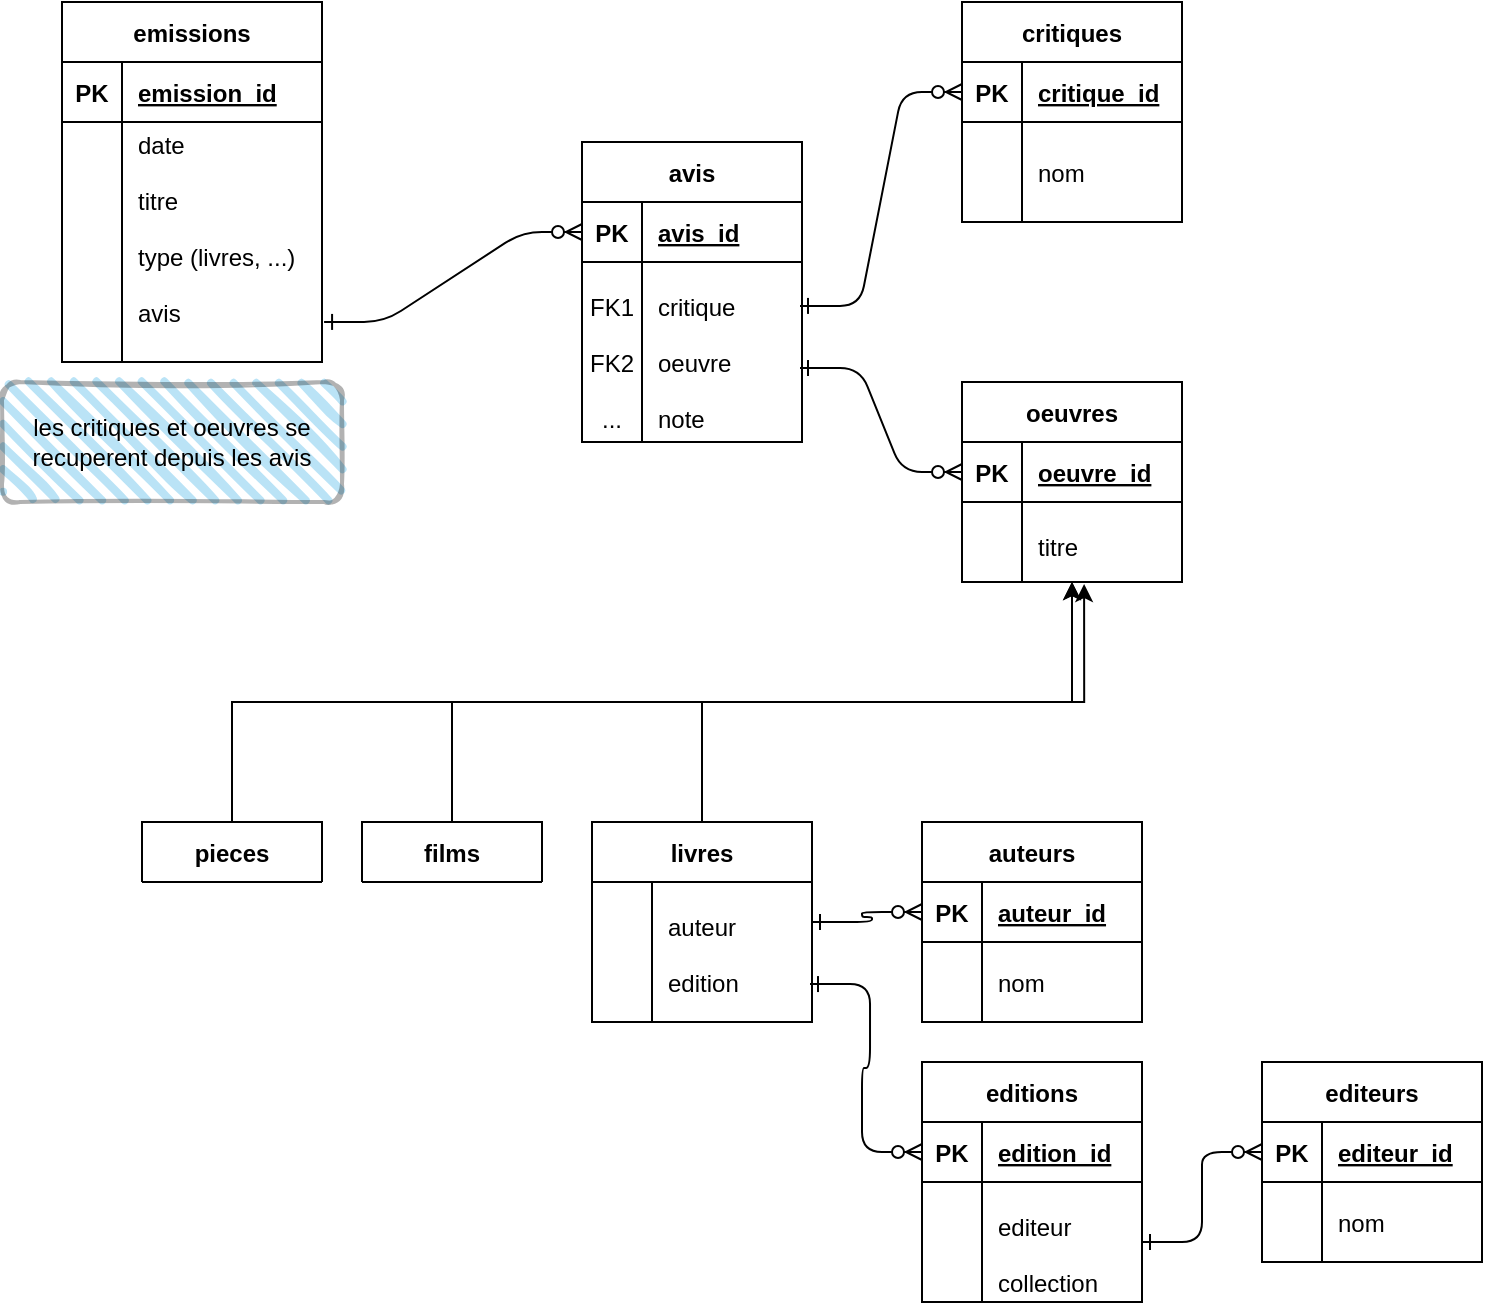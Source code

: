 <mxfile version="26.0.3">
  <diagram id="R2lEEEUBdFMjLlhIrx00" name="Page-1">
    <mxGraphModel dx="1415" dy="889" grid="1" gridSize="10" guides="1" tooltips="1" connect="1" arrows="1" fold="1" page="1" pageScale="1" pageWidth="850" pageHeight="1100" math="0" shadow="0" extFonts="Permanent Marker^https://fonts.googleapis.com/css?family=Permanent+Marker">
      <root>
        <mxCell id="0" />
        <mxCell id="1" parent="0" />
        <mxCell id="pBmC4cjrBXADn1-BzcK7-1" value="emissions" style="shape=table;startSize=30;container=1;collapsible=1;childLayout=tableLayout;fixedRows=1;rowLines=0;fontStyle=1;align=center;resizeLast=1;" vertex="1" parent="1">
          <mxGeometry x="50" y="370" width="130" height="180" as="geometry">
            <mxRectangle x="140" y="500" width="90" height="30" as="alternateBounds" />
          </mxGeometry>
        </mxCell>
        <mxCell id="pBmC4cjrBXADn1-BzcK7-2" value="" style="shape=partialRectangle;collapsible=0;dropTarget=0;pointerEvents=0;fillColor=none;points=[[0,0.5],[1,0.5]];portConstraint=eastwest;top=0;left=0;right=0;bottom=1;" vertex="1" parent="pBmC4cjrBXADn1-BzcK7-1">
          <mxGeometry y="30" width="130" height="30" as="geometry" />
        </mxCell>
        <mxCell id="pBmC4cjrBXADn1-BzcK7-3" value="PK" style="shape=partialRectangle;overflow=hidden;connectable=0;fillColor=none;top=0;left=0;bottom=0;right=0;fontStyle=1;" vertex="1" parent="pBmC4cjrBXADn1-BzcK7-2">
          <mxGeometry width="30" height="30" as="geometry">
            <mxRectangle width="30" height="30" as="alternateBounds" />
          </mxGeometry>
        </mxCell>
        <mxCell id="pBmC4cjrBXADn1-BzcK7-4" value="emission_id" style="shape=partialRectangle;overflow=hidden;connectable=0;fillColor=none;top=0;left=0;bottom=0;right=0;align=left;spacingLeft=6;fontStyle=5;" vertex="1" parent="pBmC4cjrBXADn1-BzcK7-2">
          <mxGeometry x="30" width="100" height="30" as="geometry">
            <mxRectangle width="100" height="30" as="alternateBounds" />
          </mxGeometry>
        </mxCell>
        <mxCell id="pBmC4cjrBXADn1-BzcK7-5" value="" style="shape=partialRectangle;collapsible=0;dropTarget=0;pointerEvents=0;fillColor=none;points=[[0,0.5],[1,0.5]];portConstraint=eastwest;top=0;left=0;right=0;bottom=0;" vertex="1" parent="pBmC4cjrBXADn1-BzcK7-1">
          <mxGeometry y="60" width="130" height="120" as="geometry" />
        </mxCell>
        <mxCell id="pBmC4cjrBXADn1-BzcK7-6" value="" style="shape=partialRectangle;overflow=hidden;connectable=0;fillColor=none;top=0;left=0;bottom=0;right=0;" vertex="1" parent="pBmC4cjrBXADn1-BzcK7-5">
          <mxGeometry width="30" height="120" as="geometry">
            <mxRectangle width="30" height="120" as="alternateBounds" />
          </mxGeometry>
        </mxCell>
        <mxCell id="pBmC4cjrBXADn1-BzcK7-7" value="date&#xa;&#xa;titre&#xa;&#xa;type (livres, ...)&#xa;&#xa;avis&#xa;" style="shape=partialRectangle;overflow=hidden;connectable=0;fillColor=none;top=0;left=0;bottom=0;right=0;align=left;spacingLeft=6;" vertex="1" parent="pBmC4cjrBXADn1-BzcK7-5">
          <mxGeometry x="30" width="100" height="120" as="geometry">
            <mxRectangle width="100" height="120" as="alternateBounds" />
          </mxGeometry>
        </mxCell>
        <mxCell id="pBmC4cjrBXADn1-BzcK7-8" value="oeuvres" style="shape=table;startSize=30;container=1;collapsible=1;childLayout=tableLayout;fixedRows=1;rowLines=0;fontStyle=1;align=center;resizeLast=1;" vertex="1" parent="1">
          <mxGeometry x="500" y="560" width="110" height="100" as="geometry">
            <mxRectangle x="140" y="500" width="90" height="30" as="alternateBounds" />
          </mxGeometry>
        </mxCell>
        <mxCell id="pBmC4cjrBXADn1-BzcK7-9" value="" style="shape=partialRectangle;collapsible=0;dropTarget=0;pointerEvents=0;fillColor=none;points=[[0,0.5],[1,0.5]];portConstraint=eastwest;top=0;left=0;right=0;bottom=1;" vertex="1" parent="pBmC4cjrBXADn1-BzcK7-8">
          <mxGeometry y="30" width="110" height="30" as="geometry" />
        </mxCell>
        <mxCell id="pBmC4cjrBXADn1-BzcK7-10" value="PK" style="shape=partialRectangle;overflow=hidden;connectable=0;fillColor=none;top=0;left=0;bottom=0;right=0;fontStyle=1;" vertex="1" parent="pBmC4cjrBXADn1-BzcK7-9">
          <mxGeometry width="30" height="30" as="geometry">
            <mxRectangle width="30" height="30" as="alternateBounds" />
          </mxGeometry>
        </mxCell>
        <mxCell id="pBmC4cjrBXADn1-BzcK7-11" value="oeuvre_id" style="shape=partialRectangle;overflow=hidden;connectable=0;fillColor=none;top=0;left=0;bottom=0;right=0;align=left;spacingLeft=6;fontStyle=5;" vertex="1" parent="pBmC4cjrBXADn1-BzcK7-9">
          <mxGeometry x="30" width="80" height="30" as="geometry">
            <mxRectangle width="80" height="30" as="alternateBounds" />
          </mxGeometry>
        </mxCell>
        <mxCell id="pBmC4cjrBXADn1-BzcK7-12" value="" style="shape=partialRectangle;collapsible=0;dropTarget=0;pointerEvents=0;fillColor=none;points=[[0,0.5],[1,0.5]];portConstraint=eastwest;top=0;left=0;right=0;bottom=0;" vertex="1" parent="pBmC4cjrBXADn1-BzcK7-8">
          <mxGeometry y="60" width="110" height="40" as="geometry" />
        </mxCell>
        <mxCell id="pBmC4cjrBXADn1-BzcK7-13" value="" style="shape=partialRectangle;overflow=hidden;connectable=0;fillColor=none;top=0;left=0;bottom=0;right=0;" vertex="1" parent="pBmC4cjrBXADn1-BzcK7-12">
          <mxGeometry width="30" height="40" as="geometry">
            <mxRectangle width="30" height="40" as="alternateBounds" />
          </mxGeometry>
        </mxCell>
        <mxCell id="pBmC4cjrBXADn1-BzcK7-14" value="&#xa;titre&#xa;&#xa;&#xa;" style="shape=partialRectangle;overflow=hidden;connectable=0;fillColor=none;top=0;left=0;bottom=0;right=0;align=left;spacingLeft=6;" vertex="1" parent="pBmC4cjrBXADn1-BzcK7-12">
          <mxGeometry x="30" width="80" height="40" as="geometry">
            <mxRectangle width="80" height="40" as="alternateBounds" />
          </mxGeometry>
        </mxCell>
        <mxCell id="pBmC4cjrBXADn1-BzcK7-18" value="critiques" style="shape=table;startSize=30;container=1;collapsible=1;childLayout=tableLayout;fixedRows=1;rowLines=0;fontStyle=1;align=center;resizeLast=1;" vertex="1" parent="1">
          <mxGeometry x="500" y="370" width="110" height="110" as="geometry">
            <mxRectangle x="140" y="500" width="90" height="30" as="alternateBounds" />
          </mxGeometry>
        </mxCell>
        <mxCell id="pBmC4cjrBXADn1-BzcK7-19" value="" style="shape=partialRectangle;collapsible=0;dropTarget=0;pointerEvents=0;fillColor=none;points=[[0,0.5],[1,0.5]];portConstraint=eastwest;top=0;left=0;right=0;bottom=1;" vertex="1" parent="pBmC4cjrBXADn1-BzcK7-18">
          <mxGeometry y="30" width="110" height="30" as="geometry" />
        </mxCell>
        <mxCell id="pBmC4cjrBXADn1-BzcK7-20" value="PK" style="shape=partialRectangle;overflow=hidden;connectable=0;fillColor=none;top=0;left=0;bottom=0;right=0;fontStyle=1;" vertex="1" parent="pBmC4cjrBXADn1-BzcK7-19">
          <mxGeometry width="30" height="30" as="geometry">
            <mxRectangle width="30" height="30" as="alternateBounds" />
          </mxGeometry>
        </mxCell>
        <mxCell id="pBmC4cjrBXADn1-BzcK7-21" value="critique_id" style="shape=partialRectangle;overflow=hidden;connectable=0;fillColor=none;top=0;left=0;bottom=0;right=0;align=left;spacingLeft=6;fontStyle=5;" vertex="1" parent="pBmC4cjrBXADn1-BzcK7-19">
          <mxGeometry x="30" width="80" height="30" as="geometry">
            <mxRectangle width="80" height="30" as="alternateBounds" />
          </mxGeometry>
        </mxCell>
        <mxCell id="pBmC4cjrBXADn1-BzcK7-22" value="" style="shape=partialRectangle;collapsible=0;dropTarget=0;pointerEvents=0;fillColor=none;points=[[0,0.5],[1,0.5]];portConstraint=eastwest;top=0;left=0;right=0;bottom=0;" vertex="1" parent="pBmC4cjrBXADn1-BzcK7-18">
          <mxGeometry y="60" width="110" height="50" as="geometry" />
        </mxCell>
        <mxCell id="pBmC4cjrBXADn1-BzcK7-23" value="" style="shape=partialRectangle;overflow=hidden;connectable=0;fillColor=none;top=0;left=0;bottom=0;right=0;" vertex="1" parent="pBmC4cjrBXADn1-BzcK7-22">
          <mxGeometry width="30" height="50" as="geometry">
            <mxRectangle width="30" height="50" as="alternateBounds" />
          </mxGeometry>
        </mxCell>
        <mxCell id="pBmC4cjrBXADn1-BzcK7-24" value="&#xa;nom&#xa;" style="shape=partialRectangle;overflow=hidden;connectable=0;fillColor=none;top=0;left=0;bottom=0;right=0;align=left;spacingLeft=6;" vertex="1" parent="pBmC4cjrBXADn1-BzcK7-22">
          <mxGeometry x="30" width="80" height="50" as="geometry">
            <mxRectangle width="80" height="50" as="alternateBounds" />
          </mxGeometry>
        </mxCell>
        <mxCell id="pBmC4cjrBXADn1-BzcK7-90" style="edgeStyle=orthogonalEdgeStyle;rounded=0;orthogonalLoop=1;jettySize=auto;html=1;entryX=0.5;entryY=1;entryDx=0;entryDy=0;exitX=0.5;exitY=0;exitDx=0;exitDy=0;" edge="1" parent="1" source="pBmC4cjrBXADn1-BzcK7-26" target="pBmC4cjrBXADn1-BzcK7-8">
          <mxGeometry relative="1" as="geometry">
            <mxPoint x="320" y="710" as="targetPoint" />
          </mxGeometry>
        </mxCell>
        <mxCell id="pBmC4cjrBXADn1-BzcK7-26" value="livres" style="shape=table;startSize=30;container=1;collapsible=1;childLayout=tableLayout;fixedRows=1;rowLines=0;fontStyle=1;align=center;resizeLast=1;" vertex="1" parent="1">
          <mxGeometry x="315" y="780" width="110" height="100" as="geometry">
            <mxRectangle x="140" y="500" width="90" height="30" as="alternateBounds" />
          </mxGeometry>
        </mxCell>
        <mxCell id="pBmC4cjrBXADn1-BzcK7-30" value="" style="shape=partialRectangle;collapsible=0;dropTarget=0;pointerEvents=0;fillColor=none;points=[[0,0.5],[1,0.5]];portConstraint=eastwest;top=0;left=0;right=0;bottom=0;" vertex="1" parent="pBmC4cjrBXADn1-BzcK7-26">
          <mxGeometry y="30" width="110" height="70" as="geometry" />
        </mxCell>
        <mxCell id="pBmC4cjrBXADn1-BzcK7-31" value="" style="shape=partialRectangle;overflow=hidden;connectable=0;fillColor=none;top=0;left=0;bottom=0;right=0;" vertex="1" parent="pBmC4cjrBXADn1-BzcK7-30">
          <mxGeometry width="30" height="70" as="geometry">
            <mxRectangle width="30" height="70" as="alternateBounds" />
          </mxGeometry>
        </mxCell>
        <mxCell id="pBmC4cjrBXADn1-BzcK7-32" value="&#xa;auteur&#xa;&#xa;edition&#xa;" style="shape=partialRectangle;overflow=hidden;connectable=0;fillColor=none;top=0;left=0;bottom=0;right=0;align=left;spacingLeft=6;" vertex="1" parent="pBmC4cjrBXADn1-BzcK7-30">
          <mxGeometry x="30" width="80" height="70" as="geometry">
            <mxRectangle width="80" height="70" as="alternateBounds" />
          </mxGeometry>
        </mxCell>
        <mxCell id="pBmC4cjrBXADn1-BzcK7-89" style="edgeStyle=orthogonalEdgeStyle;rounded=0;orthogonalLoop=1;jettySize=auto;html=1;exitX=0.5;exitY=0;exitDx=0;exitDy=0;entryX=0.5;entryY=1;entryDx=0;entryDy=0;" edge="1" parent="1" source="pBmC4cjrBXADn1-BzcK7-33" target="pBmC4cjrBXADn1-BzcK7-8">
          <mxGeometry relative="1" as="geometry">
            <mxPoint x="630" y="700" as="targetPoint" />
          </mxGeometry>
        </mxCell>
        <mxCell id="pBmC4cjrBXADn1-BzcK7-33" value="films" style="shape=table;startSize=30;container=1;collapsible=1;childLayout=tableLayout;fixedRows=1;rowLines=0;fontStyle=1;align=center;resizeLast=1;" vertex="1" collapsed="1" parent="1">
          <mxGeometry x="200" y="780" width="90" height="30" as="geometry">
            <mxRectangle x="150" y="710" width="140" height="100" as="alternateBounds" />
          </mxGeometry>
        </mxCell>
        <mxCell id="pBmC4cjrBXADn1-BzcK7-34" value="" style="shape=partialRectangle;collapsible=0;dropTarget=0;pointerEvents=0;fillColor=none;points=[[0,0.5],[1,0.5]];portConstraint=eastwest;top=0;left=0;right=0;bottom=0;" vertex="1" parent="pBmC4cjrBXADn1-BzcK7-33">
          <mxGeometry y="30" width="140" height="70" as="geometry" />
        </mxCell>
        <mxCell id="pBmC4cjrBXADn1-BzcK7-35" value="" style="shape=partialRectangle;overflow=hidden;connectable=0;fillColor=none;top=0;left=0;bottom=0;right=0;" vertex="1" parent="pBmC4cjrBXADn1-BzcK7-34">
          <mxGeometry width="30" height="70" as="geometry">
            <mxRectangle width="30" height="70" as="alternateBounds" />
          </mxGeometry>
        </mxCell>
        <mxCell id="pBmC4cjrBXADn1-BzcK7-36" value="&#xa;metteur en scene&#xa;&#xa;acteurs&#xa;" style="shape=partialRectangle;overflow=hidden;connectable=0;fillColor=none;top=0;left=0;bottom=0;right=0;align=left;spacingLeft=6;" vertex="1" parent="pBmC4cjrBXADn1-BzcK7-34">
          <mxGeometry x="30" width="110" height="70" as="geometry">
            <mxRectangle width="110" height="70" as="alternateBounds" />
          </mxGeometry>
        </mxCell>
        <mxCell id="pBmC4cjrBXADn1-BzcK7-37" value="pieces" style="shape=table;startSize=30;container=1;collapsible=1;childLayout=tableLayout;fixedRows=1;rowLines=0;fontStyle=1;align=center;resizeLast=1;" vertex="1" collapsed="1" parent="1">
          <mxGeometry x="90" y="780" width="90" height="30" as="geometry">
            <mxRectangle x="-10" y="710" width="140" height="100" as="alternateBounds" />
          </mxGeometry>
        </mxCell>
        <mxCell id="pBmC4cjrBXADn1-BzcK7-38" value="" style="shape=partialRectangle;collapsible=0;dropTarget=0;pointerEvents=0;fillColor=none;points=[[0,0.5],[1,0.5]];portConstraint=eastwest;top=0;left=0;right=0;bottom=0;" vertex="1" parent="pBmC4cjrBXADn1-BzcK7-37">
          <mxGeometry y="30" width="140" height="70" as="geometry" />
        </mxCell>
        <mxCell id="pBmC4cjrBXADn1-BzcK7-39" value="" style="shape=partialRectangle;overflow=hidden;connectable=0;fillColor=none;top=0;left=0;bottom=0;right=0;" vertex="1" parent="pBmC4cjrBXADn1-BzcK7-38">
          <mxGeometry width="30" height="70" as="geometry">
            <mxRectangle width="30" height="70" as="alternateBounds" />
          </mxGeometry>
        </mxCell>
        <mxCell id="pBmC4cjrBXADn1-BzcK7-40" value="&#xa;metteur en scene&#xa;&#xa;acteurs&#xa;" style="shape=partialRectangle;overflow=hidden;connectable=0;fillColor=none;top=0;left=0;bottom=0;right=0;align=left;spacingLeft=6;" vertex="1" parent="pBmC4cjrBXADn1-BzcK7-38">
          <mxGeometry x="30" width="110" height="70" as="geometry">
            <mxRectangle width="110" height="70" as="alternateBounds" />
          </mxGeometry>
        </mxCell>
        <mxCell id="pBmC4cjrBXADn1-BzcK7-48" value="auteurs" style="shape=table;startSize=30;container=1;collapsible=1;childLayout=tableLayout;fixedRows=1;rowLines=0;fontStyle=1;align=center;resizeLast=1;" vertex="1" parent="1">
          <mxGeometry x="480" y="780" width="110" height="100" as="geometry">
            <mxRectangle x="140" y="500" width="90" height="30" as="alternateBounds" />
          </mxGeometry>
        </mxCell>
        <mxCell id="pBmC4cjrBXADn1-BzcK7-49" value="" style="shape=partialRectangle;collapsible=0;dropTarget=0;pointerEvents=0;fillColor=none;points=[[0,0.5],[1,0.5]];portConstraint=eastwest;top=0;left=0;right=0;bottom=1;" vertex="1" parent="pBmC4cjrBXADn1-BzcK7-48">
          <mxGeometry y="30" width="110" height="30" as="geometry" />
        </mxCell>
        <mxCell id="pBmC4cjrBXADn1-BzcK7-50" value="PK" style="shape=partialRectangle;overflow=hidden;connectable=0;fillColor=none;top=0;left=0;bottom=0;right=0;fontStyle=1;" vertex="1" parent="pBmC4cjrBXADn1-BzcK7-49">
          <mxGeometry width="30" height="30" as="geometry">
            <mxRectangle width="30" height="30" as="alternateBounds" />
          </mxGeometry>
        </mxCell>
        <mxCell id="pBmC4cjrBXADn1-BzcK7-51" value="auteur_id" style="shape=partialRectangle;overflow=hidden;connectable=0;fillColor=none;top=0;left=0;bottom=0;right=0;align=left;spacingLeft=6;fontStyle=5;" vertex="1" parent="pBmC4cjrBXADn1-BzcK7-49">
          <mxGeometry x="30" width="80" height="30" as="geometry">
            <mxRectangle width="80" height="30" as="alternateBounds" />
          </mxGeometry>
        </mxCell>
        <mxCell id="pBmC4cjrBXADn1-BzcK7-52" value="" style="shape=partialRectangle;collapsible=0;dropTarget=0;pointerEvents=0;fillColor=none;points=[[0,0.5],[1,0.5]];portConstraint=eastwest;top=0;left=0;right=0;bottom=0;" vertex="1" parent="pBmC4cjrBXADn1-BzcK7-48">
          <mxGeometry y="60" width="110" height="40" as="geometry" />
        </mxCell>
        <mxCell id="pBmC4cjrBXADn1-BzcK7-53" value="" style="shape=partialRectangle;overflow=hidden;connectable=0;fillColor=none;top=0;left=0;bottom=0;right=0;" vertex="1" parent="pBmC4cjrBXADn1-BzcK7-52">
          <mxGeometry width="30" height="40" as="geometry">
            <mxRectangle width="30" height="40" as="alternateBounds" />
          </mxGeometry>
        </mxCell>
        <mxCell id="pBmC4cjrBXADn1-BzcK7-54" value="nom" style="shape=partialRectangle;overflow=hidden;connectable=0;fillColor=none;top=0;left=0;bottom=0;right=0;align=left;spacingLeft=6;" vertex="1" parent="pBmC4cjrBXADn1-BzcK7-52">
          <mxGeometry x="30" width="80" height="40" as="geometry">
            <mxRectangle width="80" height="40" as="alternateBounds" />
          </mxGeometry>
        </mxCell>
        <mxCell id="pBmC4cjrBXADn1-BzcK7-55" value="editeurs" style="shape=table;startSize=30;container=1;collapsible=1;childLayout=tableLayout;fixedRows=1;rowLines=0;fontStyle=1;align=center;resizeLast=1;" vertex="1" parent="1">
          <mxGeometry x="650" y="900" width="110" height="100" as="geometry">
            <mxRectangle x="140" y="500" width="90" height="30" as="alternateBounds" />
          </mxGeometry>
        </mxCell>
        <mxCell id="pBmC4cjrBXADn1-BzcK7-56" value="" style="shape=partialRectangle;collapsible=0;dropTarget=0;pointerEvents=0;fillColor=none;points=[[0,0.5],[1,0.5]];portConstraint=eastwest;top=0;left=0;right=0;bottom=1;" vertex="1" parent="pBmC4cjrBXADn1-BzcK7-55">
          <mxGeometry y="30" width="110" height="30" as="geometry" />
        </mxCell>
        <mxCell id="pBmC4cjrBXADn1-BzcK7-57" value="PK" style="shape=partialRectangle;overflow=hidden;connectable=0;fillColor=none;top=0;left=0;bottom=0;right=0;fontStyle=1;" vertex="1" parent="pBmC4cjrBXADn1-BzcK7-56">
          <mxGeometry width="30" height="30" as="geometry">
            <mxRectangle width="30" height="30" as="alternateBounds" />
          </mxGeometry>
        </mxCell>
        <mxCell id="pBmC4cjrBXADn1-BzcK7-58" value="editeur_id" style="shape=partialRectangle;overflow=hidden;connectable=0;fillColor=none;top=0;left=0;bottom=0;right=0;align=left;spacingLeft=6;fontStyle=5;" vertex="1" parent="pBmC4cjrBXADn1-BzcK7-56">
          <mxGeometry x="30" width="80" height="30" as="geometry">
            <mxRectangle width="80" height="30" as="alternateBounds" />
          </mxGeometry>
        </mxCell>
        <mxCell id="pBmC4cjrBXADn1-BzcK7-59" value="" style="shape=partialRectangle;collapsible=0;dropTarget=0;pointerEvents=0;fillColor=none;points=[[0,0.5],[1,0.5]];portConstraint=eastwest;top=0;left=0;right=0;bottom=0;" vertex="1" parent="pBmC4cjrBXADn1-BzcK7-55">
          <mxGeometry y="60" width="110" height="40" as="geometry" />
        </mxCell>
        <mxCell id="pBmC4cjrBXADn1-BzcK7-60" value="" style="shape=partialRectangle;overflow=hidden;connectable=0;fillColor=none;top=0;left=0;bottom=0;right=0;" vertex="1" parent="pBmC4cjrBXADn1-BzcK7-59">
          <mxGeometry width="30" height="40" as="geometry">
            <mxRectangle width="30" height="40" as="alternateBounds" />
          </mxGeometry>
        </mxCell>
        <mxCell id="pBmC4cjrBXADn1-BzcK7-61" value="nom" style="shape=partialRectangle;overflow=hidden;connectable=0;fillColor=none;top=0;left=0;bottom=0;right=0;align=left;spacingLeft=6;" vertex="1" parent="pBmC4cjrBXADn1-BzcK7-59">
          <mxGeometry x="30" width="80" height="40" as="geometry">
            <mxRectangle width="80" height="40" as="alternateBounds" />
          </mxGeometry>
        </mxCell>
        <mxCell id="pBmC4cjrBXADn1-BzcK7-62" value="editions" style="shape=table;startSize=30;container=1;collapsible=1;childLayout=tableLayout;fixedRows=1;rowLines=0;fontStyle=1;align=center;resizeLast=1;" vertex="1" parent="1">
          <mxGeometry x="480" y="900" width="110" height="120" as="geometry">
            <mxRectangle x="140" y="500" width="90" height="30" as="alternateBounds" />
          </mxGeometry>
        </mxCell>
        <mxCell id="pBmC4cjrBXADn1-BzcK7-63" value="" style="shape=partialRectangle;collapsible=0;dropTarget=0;pointerEvents=0;fillColor=none;points=[[0,0.5],[1,0.5]];portConstraint=eastwest;top=0;left=0;right=0;bottom=1;" vertex="1" parent="pBmC4cjrBXADn1-BzcK7-62">
          <mxGeometry y="30" width="110" height="30" as="geometry" />
        </mxCell>
        <mxCell id="pBmC4cjrBXADn1-BzcK7-64" value="PK" style="shape=partialRectangle;overflow=hidden;connectable=0;fillColor=none;top=0;left=0;bottom=0;right=0;fontStyle=1;" vertex="1" parent="pBmC4cjrBXADn1-BzcK7-63">
          <mxGeometry width="30" height="30" as="geometry">
            <mxRectangle width="30" height="30" as="alternateBounds" />
          </mxGeometry>
        </mxCell>
        <mxCell id="pBmC4cjrBXADn1-BzcK7-65" value="edition_id" style="shape=partialRectangle;overflow=hidden;connectable=0;fillColor=none;top=0;left=0;bottom=0;right=0;align=left;spacingLeft=6;fontStyle=5;" vertex="1" parent="pBmC4cjrBXADn1-BzcK7-63">
          <mxGeometry x="30" width="80" height="30" as="geometry">
            <mxRectangle width="80" height="30" as="alternateBounds" />
          </mxGeometry>
        </mxCell>
        <mxCell id="pBmC4cjrBXADn1-BzcK7-66" value="" style="shape=partialRectangle;collapsible=0;dropTarget=0;pointerEvents=0;fillColor=none;points=[[0,0.5],[1,0.5]];portConstraint=eastwest;top=0;left=0;right=0;bottom=0;" vertex="1" parent="pBmC4cjrBXADn1-BzcK7-62">
          <mxGeometry y="60" width="110" height="60" as="geometry" />
        </mxCell>
        <mxCell id="pBmC4cjrBXADn1-BzcK7-67" value="" style="shape=partialRectangle;overflow=hidden;connectable=0;fillColor=none;top=0;left=0;bottom=0;right=0;" vertex="1" parent="pBmC4cjrBXADn1-BzcK7-66">
          <mxGeometry width="30" height="60" as="geometry">
            <mxRectangle width="30" height="60" as="alternateBounds" />
          </mxGeometry>
        </mxCell>
        <mxCell id="pBmC4cjrBXADn1-BzcK7-68" value="&#xa;editeur&#xa;&#xa;collection&#xa;" style="shape=partialRectangle;overflow=hidden;connectable=0;fillColor=none;top=0;left=0;bottom=0;right=0;align=left;spacingLeft=6;" vertex="1" parent="pBmC4cjrBXADn1-BzcK7-66">
          <mxGeometry x="30" width="80" height="60" as="geometry">
            <mxRectangle width="80" height="60" as="alternateBounds" />
          </mxGeometry>
        </mxCell>
        <mxCell id="pBmC4cjrBXADn1-BzcK7-69" value="" style="edgeStyle=entityRelationEdgeStyle;endArrow=ERzeroToMany;startArrow=ERone;endFill=1;startFill=0;exitX=1;exitY=0.5;exitDx=0;exitDy=0;entryX=0;entryY=0.5;entryDx=0;entryDy=0;" edge="1" parent="1" source="pBmC4cjrBXADn1-BzcK7-26" target="pBmC4cjrBXADn1-BzcK7-49">
          <mxGeometry width="100" height="100" relative="1" as="geometry">
            <mxPoint x="535.5" y="715" as="sourcePoint" />
            <mxPoint x="614.5" y="660" as="targetPoint" />
          </mxGeometry>
        </mxCell>
        <mxCell id="pBmC4cjrBXADn1-BzcK7-70" value="" style="edgeStyle=entityRelationEdgeStyle;endArrow=ERzeroToMany;startArrow=ERone;endFill=1;startFill=0;exitX=0.991;exitY=0.729;exitDx=0;exitDy=0;entryX=0;entryY=0.5;entryDx=0;entryDy=0;exitPerimeter=0;" edge="1" parent="1" source="pBmC4cjrBXADn1-BzcK7-30" target="pBmC4cjrBXADn1-BzcK7-63">
          <mxGeometry width="100" height="100" relative="1" as="geometry">
            <mxPoint x="435" y="840" as="sourcePoint" />
            <mxPoint x="490" y="835" as="targetPoint" />
          </mxGeometry>
        </mxCell>
        <mxCell id="pBmC4cjrBXADn1-BzcK7-71" value="" style="edgeStyle=entityRelationEdgeStyle;endArrow=ERzeroToMany;startArrow=ERone;endFill=1;startFill=0;exitX=1;exitY=0.5;exitDx=0;exitDy=0;entryX=0;entryY=0.5;entryDx=0;entryDy=0;" edge="1" parent="1" source="pBmC4cjrBXADn1-BzcK7-66" target="pBmC4cjrBXADn1-BzcK7-56">
          <mxGeometry width="100" height="100" relative="1" as="geometry">
            <mxPoint x="594" y="980" as="sourcePoint" />
            <mxPoint x="650" y="1064" as="targetPoint" />
          </mxGeometry>
        </mxCell>
        <mxCell id="pBmC4cjrBXADn1-BzcK7-72" value="avis" style="shape=table;startSize=30;container=1;collapsible=1;childLayout=tableLayout;fixedRows=1;rowLines=0;fontStyle=1;align=center;resizeLast=1;" vertex="1" parent="1">
          <mxGeometry x="310" y="440" width="110" height="150" as="geometry">
            <mxRectangle x="140" y="500" width="90" height="30" as="alternateBounds" />
          </mxGeometry>
        </mxCell>
        <mxCell id="pBmC4cjrBXADn1-BzcK7-73" value="" style="shape=partialRectangle;collapsible=0;dropTarget=0;pointerEvents=0;fillColor=none;points=[[0,0.5],[1,0.5]];portConstraint=eastwest;top=0;left=0;right=0;bottom=1;" vertex="1" parent="pBmC4cjrBXADn1-BzcK7-72">
          <mxGeometry y="30" width="110" height="30" as="geometry" />
        </mxCell>
        <mxCell id="pBmC4cjrBXADn1-BzcK7-74" value="PK" style="shape=partialRectangle;overflow=hidden;connectable=0;fillColor=none;top=0;left=0;bottom=0;right=0;fontStyle=1;" vertex="1" parent="pBmC4cjrBXADn1-BzcK7-73">
          <mxGeometry width="30" height="30" as="geometry">
            <mxRectangle width="30" height="30" as="alternateBounds" />
          </mxGeometry>
        </mxCell>
        <mxCell id="pBmC4cjrBXADn1-BzcK7-75" value="avis_id" style="shape=partialRectangle;overflow=hidden;connectable=0;fillColor=none;top=0;left=0;bottom=0;right=0;align=left;spacingLeft=6;fontStyle=5;" vertex="1" parent="pBmC4cjrBXADn1-BzcK7-73">
          <mxGeometry x="30" width="80" height="30" as="geometry">
            <mxRectangle width="80" height="30" as="alternateBounds" />
          </mxGeometry>
        </mxCell>
        <mxCell id="pBmC4cjrBXADn1-BzcK7-76" value="" style="shape=partialRectangle;collapsible=0;dropTarget=0;pointerEvents=0;fillColor=none;points=[[0,0.5],[1,0.5]];portConstraint=eastwest;top=0;left=0;right=0;bottom=0;" vertex="1" parent="pBmC4cjrBXADn1-BzcK7-72">
          <mxGeometry y="60" width="110" height="90" as="geometry" />
        </mxCell>
        <mxCell id="pBmC4cjrBXADn1-BzcK7-77" value="&#xa;FK1&#xa;&#xa;FK2&#xa;  &#xa;...&#xa;&#xa;&#xa;" style="shape=partialRectangle;overflow=hidden;connectable=0;fillColor=none;top=0;left=0;bottom=0;right=0;" vertex="1" parent="pBmC4cjrBXADn1-BzcK7-76">
          <mxGeometry width="30" height="90" as="geometry">
            <mxRectangle width="30" height="90" as="alternateBounds" />
          </mxGeometry>
        </mxCell>
        <mxCell id="pBmC4cjrBXADn1-BzcK7-78" value="&#xa;critique&#xa;&#xa;oeuvre&#xa;&#xa;note&#xa;&#xa;" style="shape=partialRectangle;overflow=hidden;connectable=0;fillColor=none;top=0;left=0;bottom=0;right=0;align=left;spacingLeft=6;" vertex="1" parent="pBmC4cjrBXADn1-BzcK7-76">
          <mxGeometry x="30" width="80" height="90" as="geometry">
            <mxRectangle width="80" height="90" as="alternateBounds" />
          </mxGeometry>
        </mxCell>
        <mxCell id="pBmC4cjrBXADn1-BzcK7-79" value="" style="edgeStyle=entityRelationEdgeStyle;endArrow=ERzeroToMany;startArrow=ERone;endFill=1;startFill=0;exitX=1.008;exitY=0.833;exitDx=0;exitDy=0;exitPerimeter=0;entryX=0;entryY=0.5;entryDx=0;entryDy=0;" edge="1" parent="1" source="pBmC4cjrBXADn1-BzcK7-5" target="pBmC4cjrBXADn1-BzcK7-73">
          <mxGeometry width="100" height="100" relative="1" as="geometry">
            <mxPoint x="180" y="600" as="sourcePoint" />
            <mxPoint x="260" y="630" as="targetPoint" />
          </mxGeometry>
        </mxCell>
        <mxCell id="pBmC4cjrBXADn1-BzcK7-85" value="" style="edgeStyle=entityRelationEdgeStyle;endArrow=ERzeroToMany;startArrow=ERone;endFill=1;startFill=0;exitX=0.991;exitY=0.244;exitDx=0;exitDy=0;exitPerimeter=0;" edge="1" parent="1" source="pBmC4cjrBXADn1-BzcK7-76" target="pBmC4cjrBXADn1-BzcK7-19">
          <mxGeometry width="100" height="100" relative="1" as="geometry">
            <mxPoint x="430" y="520" as="sourcePoint" />
            <mxPoint x="720" y="350" as="targetPoint" />
          </mxGeometry>
        </mxCell>
        <mxCell id="pBmC4cjrBXADn1-BzcK7-86" value="" style="edgeStyle=entityRelationEdgeStyle;endArrow=ERzeroToMany;startArrow=ERone;endFill=1;startFill=0;entryX=0;entryY=0.5;entryDx=0;entryDy=0;exitX=0.991;exitY=0.589;exitDx=0;exitDy=0;exitPerimeter=0;" edge="1" parent="1" source="pBmC4cjrBXADn1-BzcK7-76" target="pBmC4cjrBXADn1-BzcK7-9">
          <mxGeometry width="100" height="100" relative="1" as="geometry">
            <mxPoint x="430" y="550" as="sourcePoint" />
            <mxPoint x="390" y="355" as="targetPoint" />
          </mxGeometry>
        </mxCell>
        <mxCell id="pBmC4cjrBXADn1-BzcK7-88" style="edgeStyle=orthogonalEdgeStyle;rounded=0;orthogonalLoop=1;jettySize=auto;html=1;entryX=0.555;entryY=1.025;entryDx=0;entryDy=0;entryPerimeter=0;" edge="1" parent="1" source="pBmC4cjrBXADn1-BzcK7-37" target="pBmC4cjrBXADn1-BzcK7-12">
          <mxGeometry relative="1" as="geometry" />
        </mxCell>
        <mxCell id="pBmC4cjrBXADn1-BzcK7-91" value="les critiques et oeuvres se recuperent depuis les avis" style="rounded=1;whiteSpace=wrap;html=1;strokeWidth=2;fillWeight=4;hachureGap=8;hachureAngle=45;fillColor=#1ba1e2;sketch=1;opacity=30;" vertex="1" parent="1">
          <mxGeometry x="20" y="560" width="170" height="60" as="geometry" />
        </mxCell>
      </root>
    </mxGraphModel>
  </diagram>
</mxfile>
